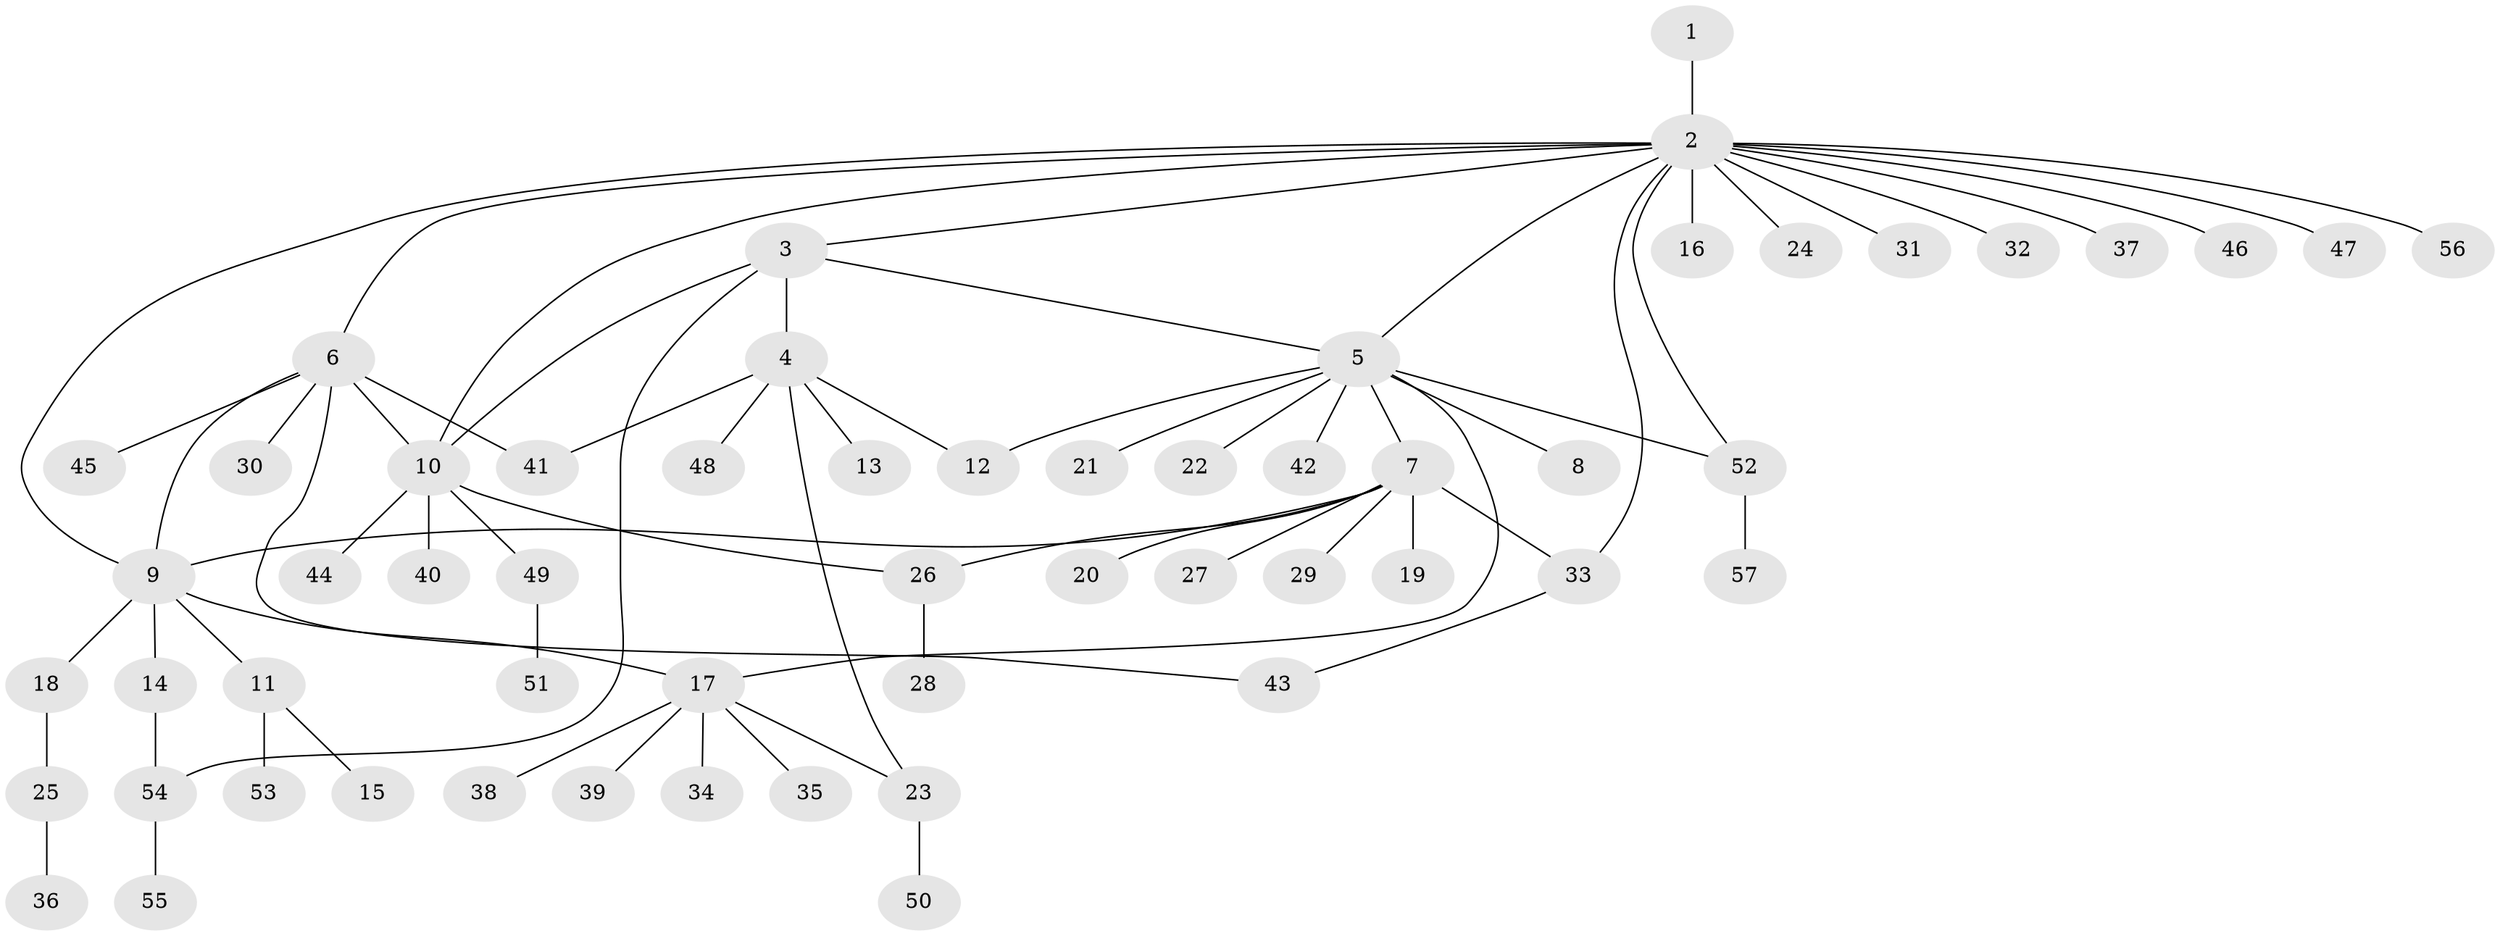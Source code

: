 // coarse degree distribution, {1: 0.5952380952380952, 14: 0.023809523809523808, 5: 0.047619047619047616, 9: 0.023809523809523808, 11: 0.023809523809523808, 7: 0.023809523809523808, 6: 0.047619047619047616, 2: 0.16666666666666666, 3: 0.047619047619047616}
// Generated by graph-tools (version 1.1) at 2025/23/03/03/25 07:23:48]
// undirected, 57 vertices, 70 edges
graph export_dot {
graph [start="1"]
  node [color=gray90,style=filled];
  1;
  2;
  3;
  4;
  5;
  6;
  7;
  8;
  9;
  10;
  11;
  12;
  13;
  14;
  15;
  16;
  17;
  18;
  19;
  20;
  21;
  22;
  23;
  24;
  25;
  26;
  27;
  28;
  29;
  30;
  31;
  32;
  33;
  34;
  35;
  36;
  37;
  38;
  39;
  40;
  41;
  42;
  43;
  44;
  45;
  46;
  47;
  48;
  49;
  50;
  51;
  52;
  53;
  54;
  55;
  56;
  57;
  1 -- 2;
  2 -- 3;
  2 -- 5;
  2 -- 6;
  2 -- 9;
  2 -- 10;
  2 -- 16;
  2 -- 24;
  2 -- 31;
  2 -- 32;
  2 -- 33;
  2 -- 37;
  2 -- 46;
  2 -- 47;
  2 -- 52;
  2 -- 56;
  3 -- 4;
  3 -- 5;
  3 -- 10;
  3 -- 54;
  4 -- 12;
  4 -- 13;
  4 -- 23;
  4 -- 41;
  4 -- 48;
  5 -- 7;
  5 -- 8;
  5 -- 12;
  5 -- 17;
  5 -- 21;
  5 -- 22;
  5 -- 42;
  5 -- 52;
  6 -- 9;
  6 -- 10;
  6 -- 30;
  6 -- 41;
  6 -- 43;
  6 -- 45;
  7 -- 9;
  7 -- 19;
  7 -- 20;
  7 -- 26;
  7 -- 27;
  7 -- 29;
  7 -- 33;
  9 -- 11;
  9 -- 14;
  9 -- 17;
  9 -- 18;
  10 -- 26;
  10 -- 40;
  10 -- 44;
  10 -- 49;
  11 -- 15;
  11 -- 53;
  14 -- 54;
  17 -- 23;
  17 -- 34;
  17 -- 35;
  17 -- 38;
  17 -- 39;
  18 -- 25;
  23 -- 50;
  25 -- 36;
  26 -- 28;
  33 -- 43;
  49 -- 51;
  52 -- 57;
  54 -- 55;
}
